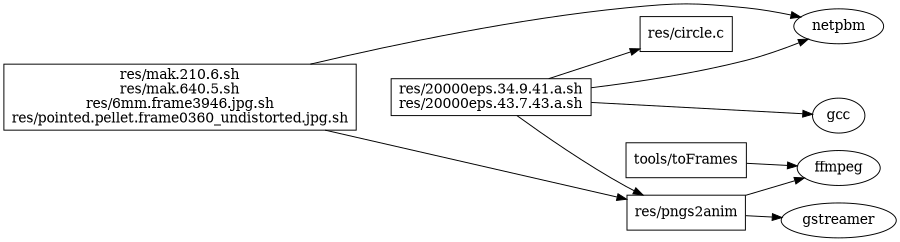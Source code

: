 digraph D {
  rankdir=LR
  size="6,6"
  node [shape="box"]
  { node [shape="ellipse"] rank="same" gcc netpbm gstreamer ffmpeg }
  "res/mak.210.6.sh\nres/mak.640.5.sh\nres/6mm.frame3946.jpg.sh\nres/pointed.pellet.frame0360_undistorted.jpg.sh" -> { netpbm "res/pngs2anim" }
  "res/mak.210.6.sh\nres/mak.640.5.sh\nres/6mm.frame3946.jpg.sh\nres/pointed.pellet.frame0360_undistorted.jpg.sh" -> "res/20000eps.34.9.41.a.sh\nres/20000eps.43.7.43.a.sh" [style="invisible" dir="none"]
  "res/20000eps.34.9.41.a.sh\nres/20000eps.43.7.43.a.sh" -> { "res/circle.c" "res/pngs2anim" gcc netpbm }
  "res/pngs2anim" -> { gstreamer ffmpeg } 
  "tools/toFrames" -> ffmpeg
}
